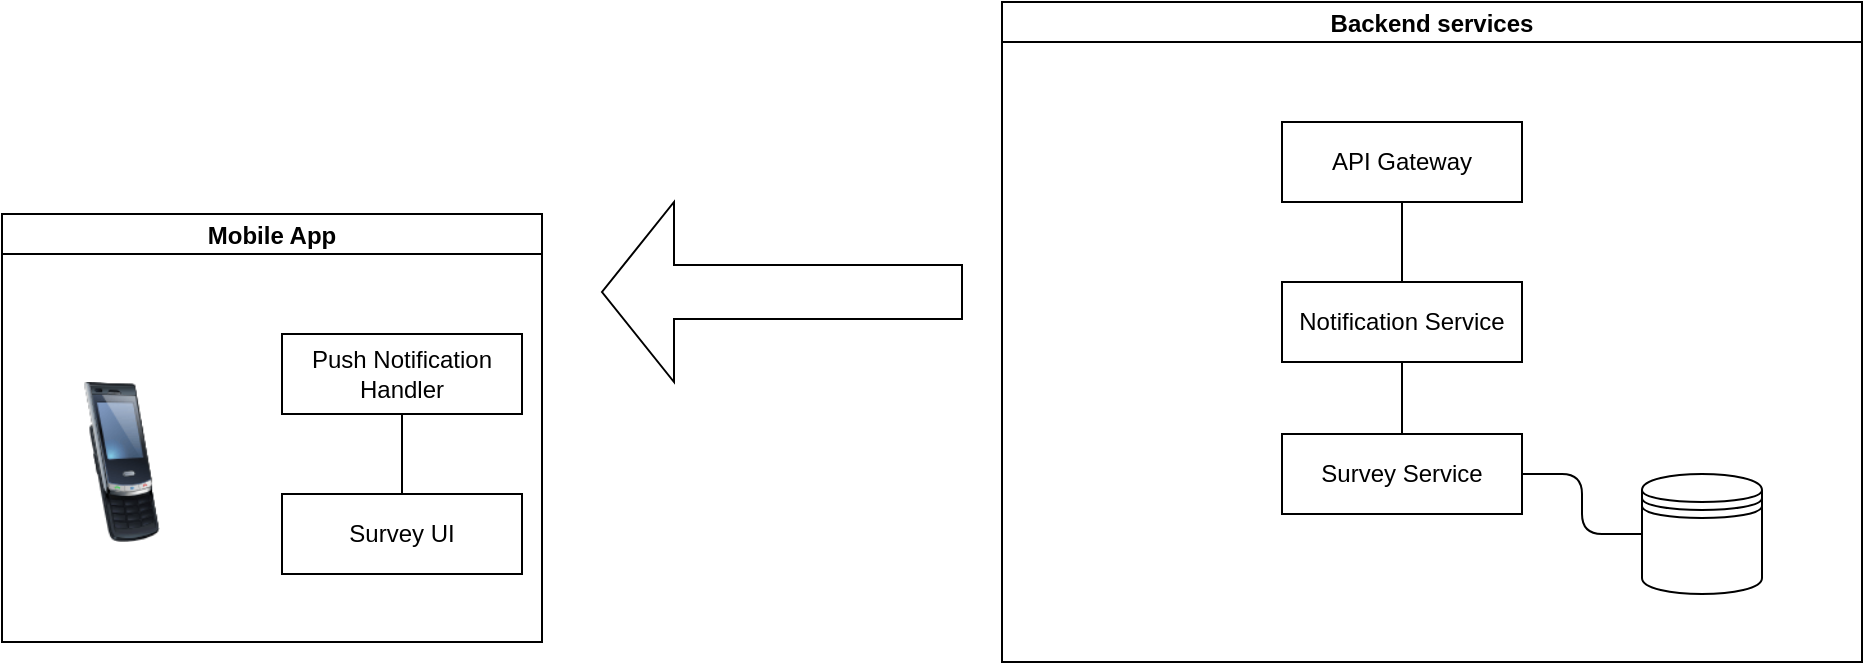 <mxfile>
    <diagram id="yhGRyFLV12yghARihhEL" name="Page-1">
        <mxGraphModel dx="1232" dy="800" grid="1" gridSize="10" guides="1" tooltips="1" connect="1" arrows="1" fold="1" page="1" pageScale="1" pageWidth="850" pageHeight="1100" math="0" shadow="0">
            <root>
                <mxCell id="0"/>
                <mxCell id="1" parent="0"/>
                <mxCell id="49" value="Backend services" style="swimlane;startSize=20;horizontal=1;containerType=tree;" vertex="1" parent="1">
                    <mxGeometry x="530" y="40" width="430" height="330" as="geometry"/>
                </mxCell>
                <mxCell id="50" value="" style="edgeStyle=elbowEdgeStyle;elbow=vertical;sourcePerimeterSpacing=0;targetPerimeterSpacing=0;startArrow=none;endArrow=none;rounded=0;curved=0;" edge="1" parent="49" source="51" target="52">
                    <mxGeometry relative="1" as="geometry"/>
                </mxCell>
                <mxCell id="51" value="API Gateway" style="whiteSpace=wrap;html=1;treeFolding=1;treeMoving=1;newEdgeStyle={&quot;edgeStyle&quot;:&quot;elbowEdgeStyle&quot;,&quot;startArrow&quot;:&quot;none&quot;,&quot;endArrow&quot;:&quot;none&quot;};" vertex="1" parent="49">
                    <mxGeometry x="140" y="60" width="120" height="40" as="geometry"/>
                </mxCell>
                <mxCell id="54" style="edgeStyle=elbowEdgeStyle;html=1;startArrow=none;endArrow=none;exitX=0.5;exitY=1;exitDx=0;exitDy=0;entryX=0.5;entryY=0;entryDx=0;entryDy=0;" edge="1" parent="49" source="52" target="53">
                    <mxGeometry relative="1" as="geometry"/>
                </mxCell>
                <mxCell id="52" value="Notification Service" style="whiteSpace=wrap;html=1;treeFolding=1;treeMoving=1;newEdgeStyle={&quot;edgeStyle&quot;:&quot;elbowEdgeStyle&quot;,&quot;startArrow&quot;:&quot;none&quot;,&quot;endArrow&quot;:&quot;none&quot;};" vertex="1" parent="49">
                    <mxGeometry x="140" y="140" width="120" height="40" as="geometry"/>
                </mxCell>
                <mxCell id="56" style="edgeStyle=elbowEdgeStyle;html=1;startArrow=none;endArrow=none;entryX=0;entryY=0.5;entryDx=0;entryDy=0;" edge="1" parent="49" source="53" target="8">
                    <mxGeometry relative="1" as="geometry"/>
                </mxCell>
                <mxCell id="53" value="Survey Service" style="whiteSpace=wrap;html=1;treeFolding=1;treeMoving=1;newEdgeStyle={&quot;edgeStyle&quot;:&quot;elbowEdgeStyle&quot;,&quot;startArrow&quot;:&quot;none&quot;,&quot;endArrow&quot;:&quot;none&quot;};" vertex="1" parent="49">
                    <mxGeometry x="140" y="216" width="120" height="40" as="geometry"/>
                </mxCell>
                <mxCell id="8" value="" style="shape=datastore;whiteSpace=wrap;html=1;" vertex="1" parent="49">
                    <mxGeometry x="320" y="236" width="60" height="60" as="geometry"/>
                </mxCell>
                <mxCell id="57" value="Mobile App" style="swimlane;startSize=20;horizontal=1;containerType=tree;" vertex="1" parent="1">
                    <mxGeometry x="30" y="146" width="270" height="214" as="geometry"/>
                </mxCell>
                <mxCell id="58" value="" style="edgeStyle=elbowEdgeStyle;elbow=vertical;sourcePerimeterSpacing=0;targetPerimeterSpacing=0;startArrow=none;endArrow=none;rounded=0;curved=0;" edge="1" parent="57" source="59" target="60">
                    <mxGeometry relative="1" as="geometry"/>
                </mxCell>
                <mxCell id="59" value=" Push Notification Handler" style="whiteSpace=wrap;html=1;treeFolding=1;treeMoving=1;newEdgeStyle={&quot;edgeStyle&quot;:&quot;elbowEdgeStyle&quot;,&quot;startArrow&quot;:&quot;none&quot;,&quot;endArrow&quot;:&quot;none&quot;};" vertex="1" parent="57">
                    <mxGeometry x="140" y="60" width="120" height="40" as="geometry"/>
                </mxCell>
                <mxCell id="60" value="Survey UI" style="whiteSpace=wrap;html=1;treeFolding=1;treeMoving=1;newEdgeStyle={&quot;edgeStyle&quot;:&quot;elbowEdgeStyle&quot;,&quot;startArrow&quot;:&quot;none&quot;,&quot;endArrow&quot;:&quot;none&quot;};" vertex="1" parent="57">
                    <mxGeometry x="140" y="140" width="120" height="40" as="geometry"/>
                </mxCell>
                <mxCell id="9" value="" style="image;html=1;image=img/lib/clip_art/telecommunication/Cellphone_128x128.png" vertex="1" parent="57">
                    <mxGeometry x="20" y="84" width="80" height="80" as="geometry"/>
                </mxCell>
                <mxCell id="61" value="" style="shape=singleArrow;direction=west;whiteSpace=wrap;html=1;" vertex="1" parent="1">
                    <mxGeometry x="330" y="140" width="180" height="90" as="geometry"/>
                </mxCell>
            </root>
        </mxGraphModel>
    </diagram>
</mxfile>